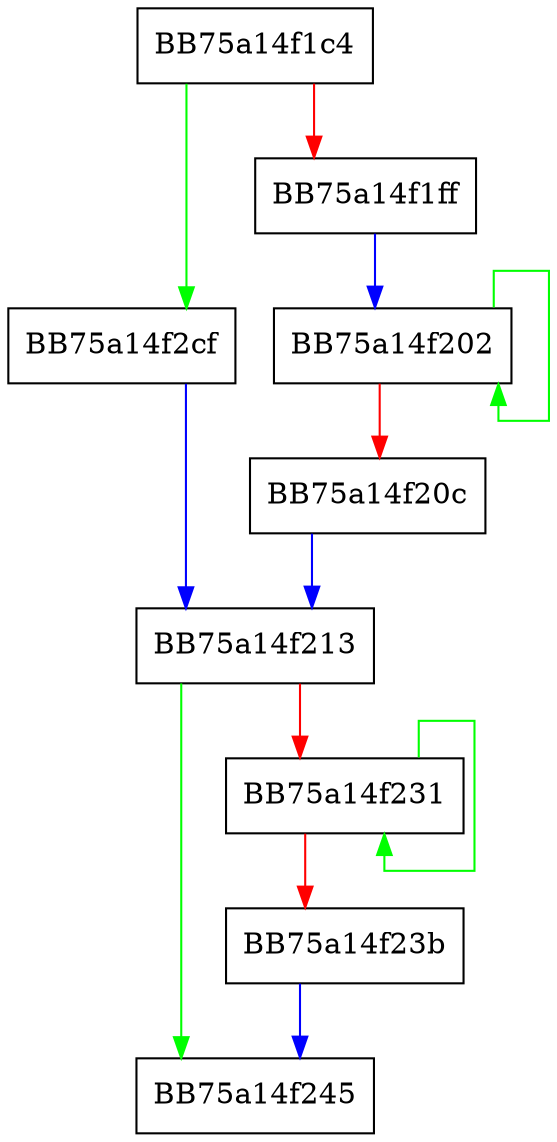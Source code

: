 digraph McTemplateU0zzxtmxx_MPEventWriteTransfer {
  node [shape="box"];
  graph [splines=ortho];
  BB75a14f1c4 -> BB75a14f2cf [color="green"];
  BB75a14f1c4 -> BB75a14f1ff [color="red"];
  BB75a14f1ff -> BB75a14f202 [color="blue"];
  BB75a14f202 -> BB75a14f202 [color="green"];
  BB75a14f202 -> BB75a14f20c [color="red"];
  BB75a14f20c -> BB75a14f213 [color="blue"];
  BB75a14f213 -> BB75a14f245 [color="green"];
  BB75a14f213 -> BB75a14f231 [color="red"];
  BB75a14f231 -> BB75a14f231 [color="green"];
  BB75a14f231 -> BB75a14f23b [color="red"];
  BB75a14f23b -> BB75a14f245 [color="blue"];
  BB75a14f2cf -> BB75a14f213 [color="blue"];
}